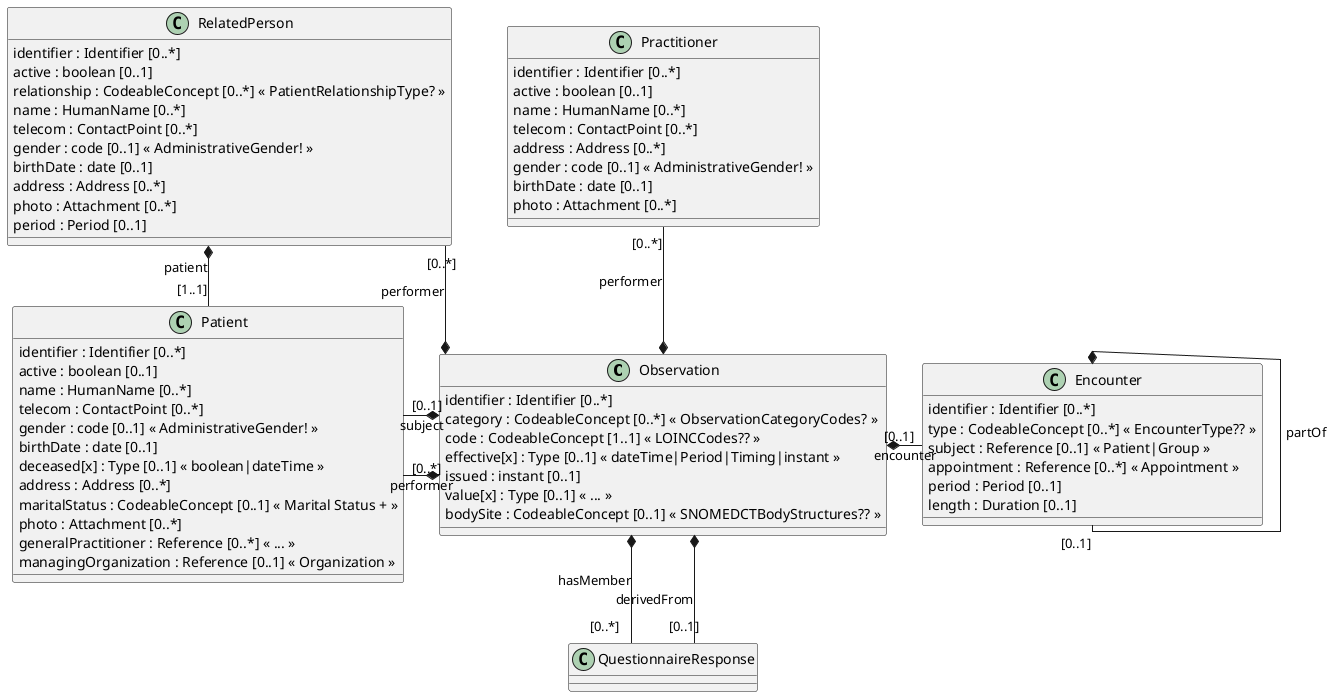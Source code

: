 @startuml
' ========================================
' start: configuration
' ========================================

skinparam linetype ortho

' ========================================
' end: configuration
' ========================================

' ========================================
' start: definition of entities/classes
' ========================================

class Observation {
  identifier : Identifier [0..*]
  category : CodeableConcept [0..*] « ObservationCategoryCodes? »
  code : CodeableConcept [1..1] « LOINCCodes?? »
  effective[x] : Type [0..1] « dateTime|Period|Timing|instant »
  issued : instant [0..1]
  value[x] : Type [0..1] « ... »
  bodySite : CodeableConcept [0..1] « SNOMEDCTBodyStructures?? »
}

class Encounter {
  identifier : Identifier [0..*]
  type : CodeableConcept [0..*] « EncounterType?? »
  subject : Reference [0..1] « Patient|Group »
  appointment : Reference [0..*] « Appointment »
  period : Period [0..1]
  length : Duration [0..1]
}

class Patient {
  identifier : Identifier [0..*]
  active : boolean [0..1]
  name : HumanName [0..*]
  telecom : ContactPoint [0..*]
  gender : code [0..1] « AdministrativeGender! »
  birthDate : date [0..1]
  deceased[x] : Type [0..1] « boolean|dateTime »
  address : Address [0..*]
  maritalStatus : CodeableConcept [0..1] « Marital Status + »
  photo : Attachment [0..*]
  generalPractitioner : Reference [0..*] « ... »
  managingOrganization : Reference [0..1] « Organization »
}

class RelatedPerson {
  identifier : Identifier [0..*]
  active : boolean [0..1]
  relationship : CodeableConcept [0..*] « PatientRelationshipType? »
  name : HumanName [0..*]
  telecom : ContactPoint [0..*]
  gender : code [0..1] « AdministrativeGender! »
  birthDate : date [0..1]
  address : Address [0..*]
  photo : Attachment [0..*]
  period : Period [0..1]
}

class Practitioner {
  identifier : Identifier [0..*]
  active : boolean [0..1]
  name : HumanName [0..*]
  telecom : ContactPoint [0..*]
  address : Address [0..*]
  gender : code [0..1] « AdministrativeGender! »
  birthDate : date [0..1]
  photo : Attachment [0..*]
}

' ========================================
' end: definition of entities/classes
' ========================================

' ========================================
' start: definition of associations
' ========================================

Observation *-l- "[0..1]" Patient : subject
Observation *-r- "[0..1]" Encounter : encounter
Observation *-u- "[0..*]" Practitioner : performer
Observation *-u- "[0..*]" Patient : performer
Observation *-u- "[0..*]" RelatedPerson : performer
'Observation *-- "[0..*]" Observation : hasMember
Observation *-d- "[0..*]" QuestionnaireResponse : hasMember
'Observation *-- "[0..*]" Observation : derivedFrom
Observation *-d- "[0..1]" QuestionnaireResponse : derivedFrom


Encounter *-r- "[0..1]" Encounter : partOf


RelatedPerson *-- "[1..1]" Patient : patient

' ========================================
' end: definition of associations
' ========================================
@enduml
